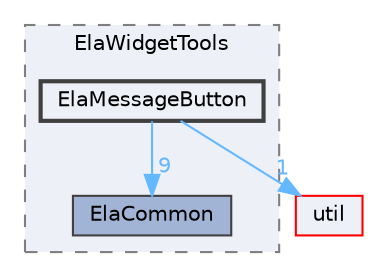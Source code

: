digraph "ElaMessageButton"
{
 // LATEX_PDF_SIZE
  bgcolor="transparent";
  edge [fontname=Helvetica,fontsize=10,labelfontname=Helvetica,labelfontsize=10];
  node [fontname=Helvetica,fontsize=10,shape=box,height=0.2,width=0.4];
  compound=true
  subgraph clusterdir_c41e0d0e814e23de337c335e201650d3 {
    graph [ bgcolor="#edf0f7", pencolor="grey50", label="ElaWidgetTools", fontname=Helvetica,fontsize=10 style="filled,dashed", URL="dir_c41e0d0e814e23de337c335e201650d3.html",tooltip=""]
  dir_a7cb3baefd8faa092f0ee9caf615fc08 [label="ElaCommon", fillcolor="#a2b4d6", color="grey25", style="filled", URL="dir_a7cb3baefd8faa092f0ee9caf615fc08.html",tooltip=""];
  dir_6ffadad38d4bec4f2806eda72b126e1b [label="ElaMessageButton", fillcolor="#edf0f7", color="grey25", style="filled,bold", URL="dir_6ffadad38d4bec4f2806eda72b126e1b.html",tooltip=""];
  }
  dir_23ec12649285f9fabf3a6b7380226c28 [label="util", fillcolor="#edf0f7", color="red", style="filled", URL="dir_23ec12649285f9fabf3a6b7380226c28.html",tooltip=""];
  dir_6ffadad38d4bec4f2806eda72b126e1b->dir_23ec12649285f9fabf3a6b7380226c28 [headlabel="1", labeldistance=1.5 headhref="dir_000077_000357.html" href="dir_000077_000357.html" color="steelblue1" fontcolor="steelblue1"];
  dir_6ffadad38d4bec4f2806eda72b126e1b->dir_a7cb3baefd8faa092f0ee9caf615fc08 [headlabel="9", labeldistance=1.5 headhref="dir_000077_000071.html" href="dir_000077_000071.html" color="steelblue1" fontcolor="steelblue1"];
}
